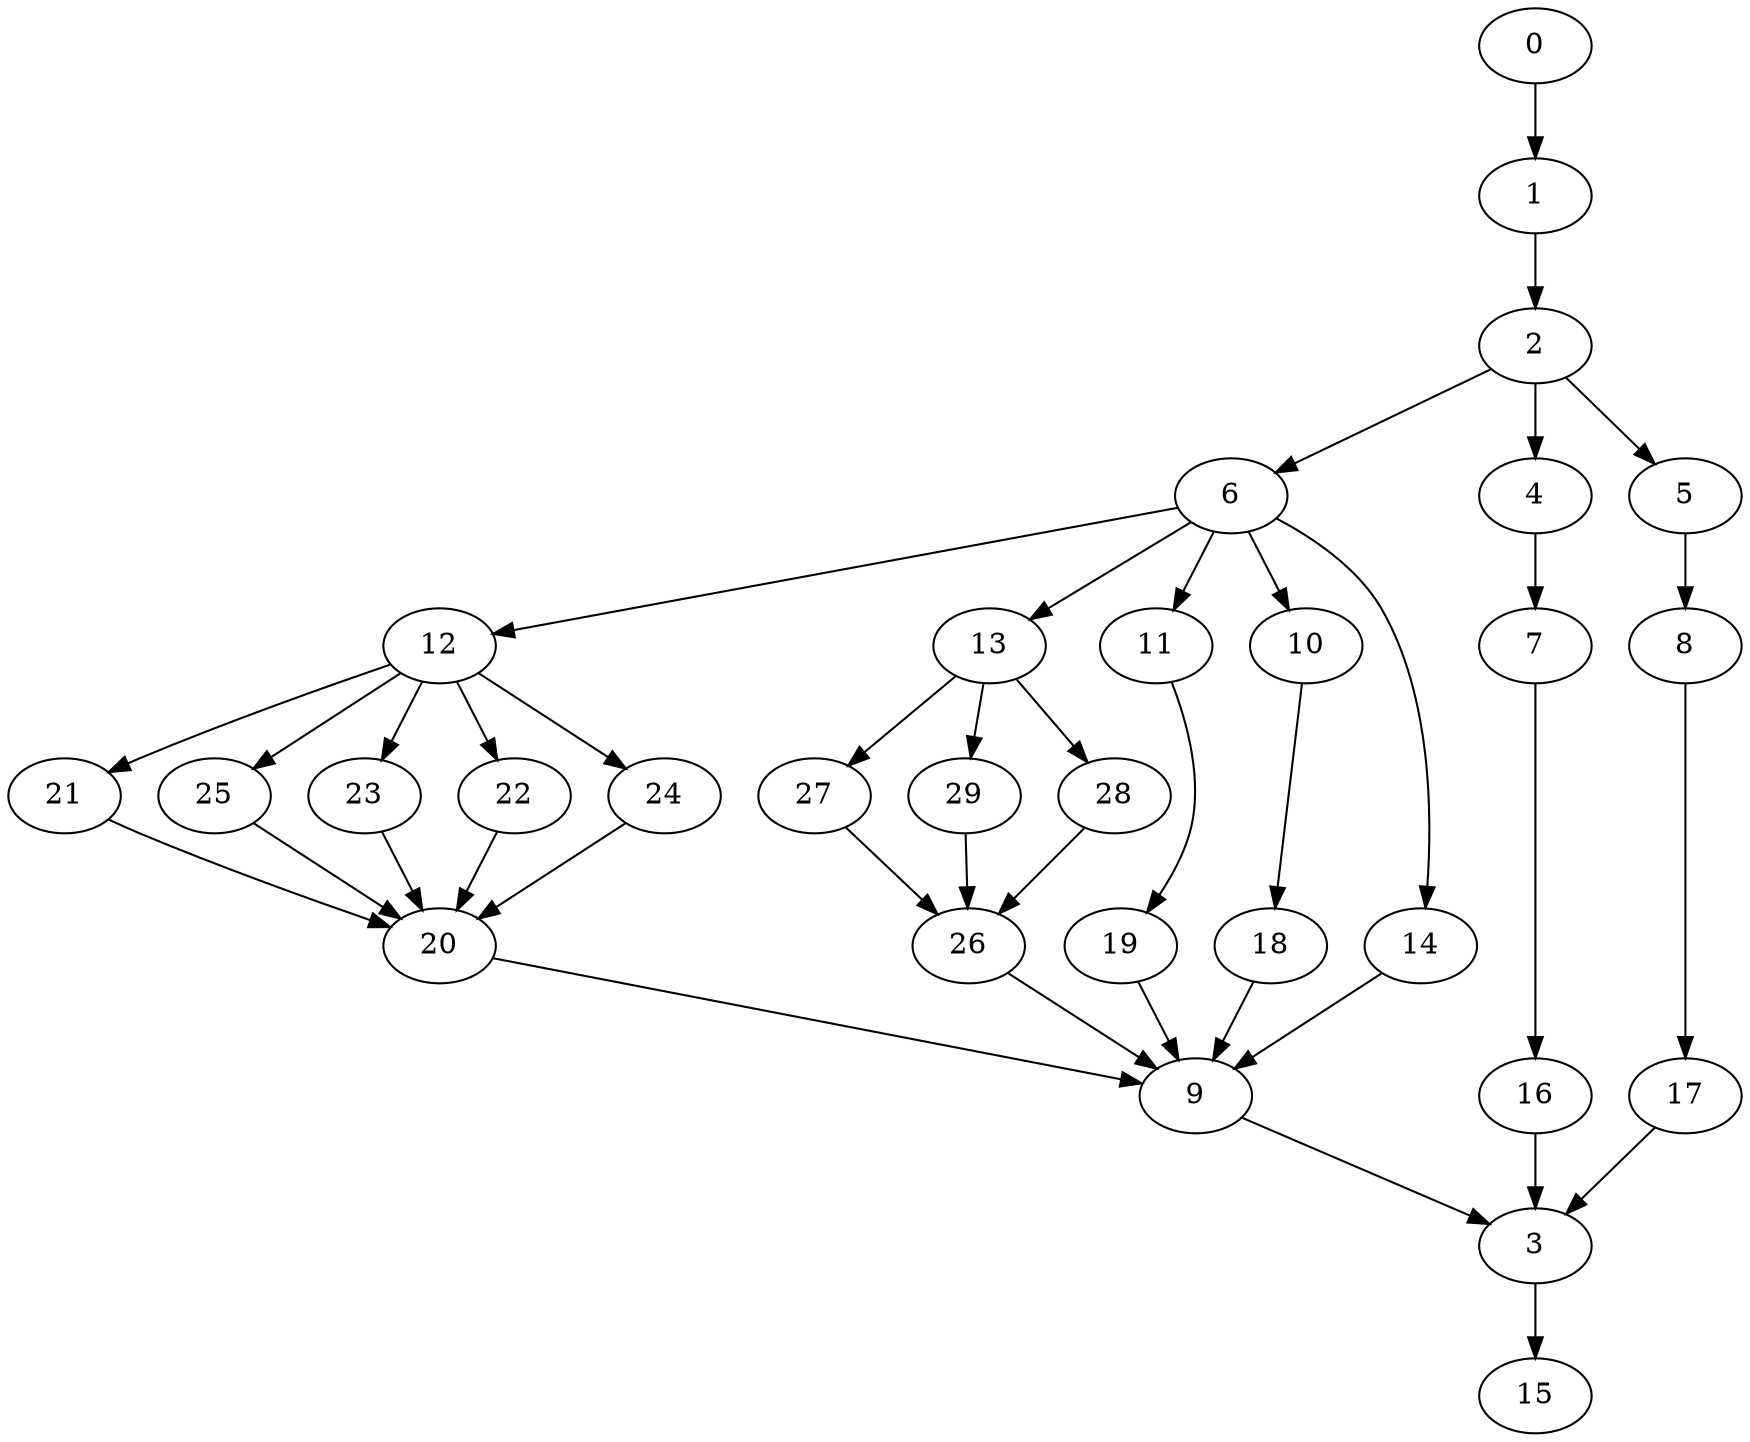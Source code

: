 digraph "SeriesParallel-MaxBf-5_Nodes_30_CCR_0.10_WeightType_Random#1_Heterogeneous-4-2-strong" {
0 [Weight=59];
1 [Weight=148];
2 [Weight=118];
6 [Weight=30];
12 [Weight=59];
13 [Weight=59];
21 [Weight=118];
25 [Weight=104];
23 [Weight=89];
22 [Weight=74];
11 [Weight=59];
27 [Weight=89];
29 [Weight=89];
10 [Weight=59];
24 [Weight=44];
28 [Weight=59];
4 [Weight=74];
20 [Weight=118];
14 [Weight=118];
19 [Weight=118];
18 [Weight=118];
5 [Weight=74];
26 [Weight=89];
7 [Weight=104];
8 [Weight=44];
9 [Weight=104];
17 [Weight=74];
16 [Weight=74];
3 [Weight=133];
15 [Weight=30];
13 -> 28 [Weight=10];
2 -> 4 [Weight=2];
23 -> 20 [Weight=3];
16 -> 3 [Weight=9];
6 -> 13 [Weight=10];
2 -> 6 [Weight=7];
3 -> 15 [Weight=10];
8 -> 17 [Weight=5];
14 -> 9 [Weight=5];
11 -> 19 [Weight=8];
13 -> 29 [Weight=9];
26 -> 9 [Weight=7];
4 -> 7 [Weight=6];
12 -> 22 [Weight=7];
10 -> 18 [Weight=4];
12 -> 21 [Weight=9];
0 -> 1 [Weight=10];
18 -> 9 [Weight=4];
9 -> 3 [Weight=8];
7 -> 16 [Weight=2];
17 -> 3 [Weight=10];
6 -> 12 [Weight=7];
5 -> 8 [Weight=5];
13 -> 27 [Weight=2];
2 -> 5 [Weight=7];
29 -> 26 [Weight=4];
1 -> 2 [Weight=6];
12 -> 24 [Weight=6];
25 -> 20 [Weight=5];
12 -> 23 [Weight=7];
21 -> 20 [Weight=10];
6 -> 10 [Weight=5];
12 -> 25 [Weight=3];
19 -> 9 [Weight=5];
20 -> 9 [Weight=8];
6 -> 11 [Weight=4];
24 -> 20 [Weight=4];
28 -> 26 [Weight=4];
27 -> 26 [Weight=4];
22 -> 20 [Weight=6];
6 -> 14 [Weight=6];
}
